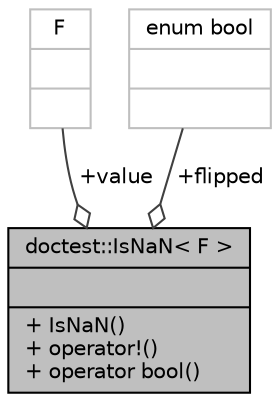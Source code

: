 digraph "doctest::IsNaN&lt; F &gt;"
{
 // LATEX_PDF_SIZE
  edge [fontname="Helvetica",fontsize="10",labelfontname="Helvetica",labelfontsize="10"];
  node [fontname="Helvetica",fontsize="10",shape=record];
  Node1 [label="{doctest::IsNaN\< F \>\n||+ IsNaN()\l+ operator!()\l+ operator bool()\l}",height=0.2,width=0.4,color="black", fillcolor="grey75", style="filled", fontcolor="black",tooltip=" "];
  Node2 -> Node1 [color="grey25",fontsize="10",style="solid",label=" +value" ,arrowhead="odiamond",fontname="Helvetica"];
  Node2 [label="{F\n||}",height=0.2,width=0.4,color="grey75", fillcolor="white", style="filled",tooltip=" "];
  Node3 -> Node1 [color="grey25",fontsize="10",style="solid",label=" +flipped" ,arrowhead="odiamond",fontname="Helvetica"];
  Node3 [label="{enum bool\n||}",height=0.2,width=0.4,color="grey75", fillcolor="white", style="filled",tooltip=" "];
}
